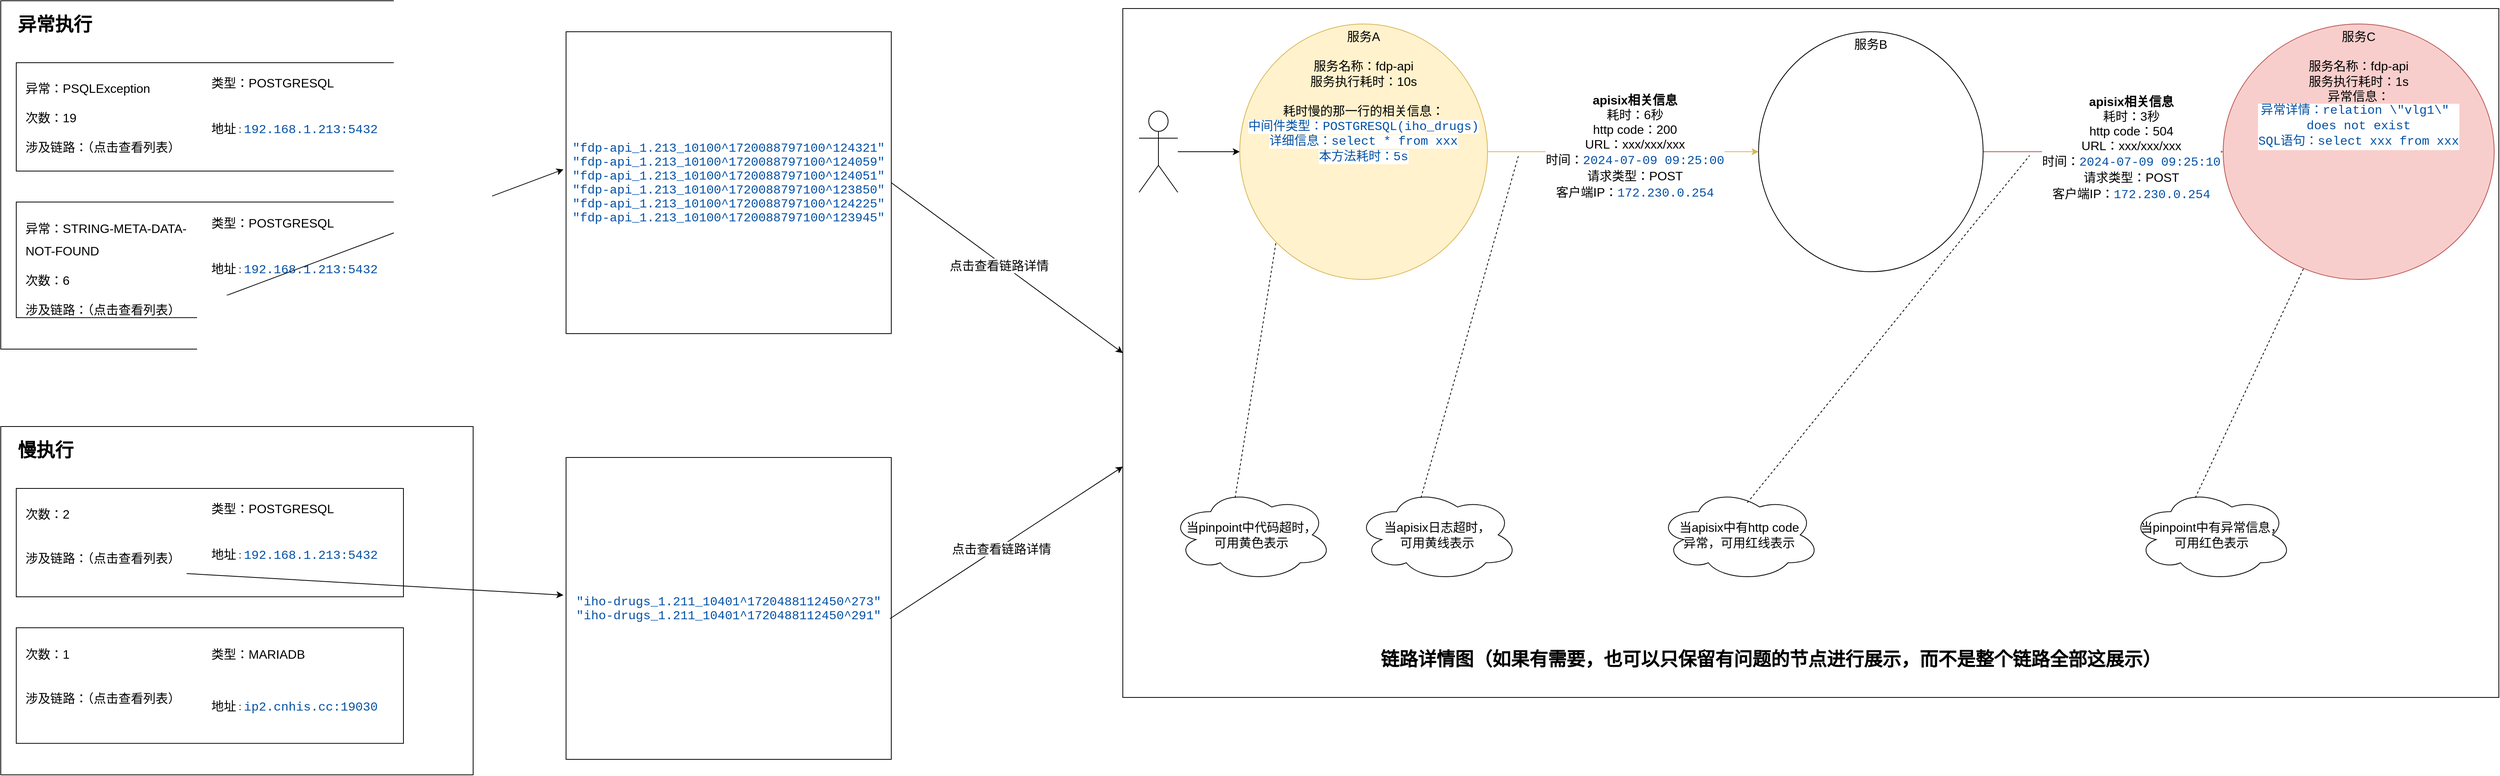 <mxfile version="24.6.4" type="github">
  <diagram name="第 1 页" id="ANI2F4AvsXiIucCKKWBM">
    <mxGraphModel dx="3217" dy="1240" grid="1" gridSize="10" guides="1" tooltips="1" connect="1" arrows="1" fold="1" page="1" pageScale="1" pageWidth="827" pageHeight="1169" math="0" shadow="0">
      <root>
        <mxCell id="0" />
        <mxCell id="1" parent="0" />
        <mxCell id="_UZ0ICPovGzDHKH6tCGx-6" value="" style="whiteSpace=wrap;html=1;" vertex="1" parent="1">
          <mxGeometry x="-810" y="20" width="610" height="450" as="geometry" />
        </mxCell>
        <mxCell id="_UZ0ICPovGzDHKH6tCGx-14" value="" style="group" vertex="1" connectable="0" parent="1">
          <mxGeometry x="-790" y="100" width="500" height="140" as="geometry" />
        </mxCell>
        <mxCell id="_UZ0ICPovGzDHKH6tCGx-8" value="" style="rounded=0;whiteSpace=wrap;html=1;" vertex="1" parent="_UZ0ICPovGzDHKH6tCGx-14">
          <mxGeometry width="500" height="140" as="geometry" />
        </mxCell>
        <mxCell id="_UZ0ICPovGzDHKH6tCGx-9" value="&lt;h1 style=&quot;margin-top: 0px;&quot;&gt;&lt;span style=&quot;font-weight: normal;&quot;&gt;&lt;font style=&quot;font-size: 16px;&quot;&gt;异常：PSQLException&lt;/font&gt;&lt;/span&gt;&lt;/h1&gt;&lt;div&gt;&lt;span style=&quot;font-weight: normal;&quot;&gt;&lt;font style=&quot;font-size: 16px;&quot;&gt;次数：19&lt;/font&gt;&lt;/span&gt;&lt;/div&gt;&lt;div&gt;&lt;span style=&quot;font-weight: normal;&quot;&gt;&lt;font style=&quot;font-size: 16px;&quot;&gt;&lt;br&gt;&lt;/font&gt;&lt;/span&gt;&lt;/div&gt;&lt;div&gt;&lt;span style=&quot;font-weight: normal;&quot;&gt;&lt;font style=&quot;font-size: 16px;&quot;&gt;涉及链路：（点击查看列表）&lt;/font&gt;&lt;/span&gt;&lt;/div&gt;" style="text;html=1;whiteSpace=wrap;overflow=hidden;rounded=0;" vertex="1" parent="_UZ0ICPovGzDHKH6tCGx-14">
          <mxGeometry x="10" y="10" width="230" height="110" as="geometry" />
        </mxCell>
        <mxCell id="_UZ0ICPovGzDHKH6tCGx-10" value="&lt;h1 style=&quot;margin-top: 0px; font-size: 16px;&quot;&gt;&lt;span style=&quot;font-size: 16px; font-weight: 400;&quot;&gt;类型：&lt;/span&gt;&lt;span style=&quot;font-weight: normal;&quot;&gt;POSTGRESQL&lt;/span&gt;&lt;/h1&gt;&lt;div&gt;&lt;span style=&quot;font-weight: normal;&quot;&gt;&lt;br&gt;&lt;/span&gt;&lt;/div&gt;&lt;div&gt;&lt;span style=&quot;font-weight: normal;&quot;&gt;&lt;br&gt;&lt;/span&gt;&lt;/div&gt;&lt;div&gt;&lt;span style=&quot;font-weight: normal; font-size: 16px;&quot;&gt;地址&lt;/span&gt;&lt;span style=&quot;font-weight: normal;&quot;&gt;&lt;font size=&quot;1&quot;&gt;：&lt;/font&gt;&lt;/span&gt;&lt;span style=&quot;color: rgb(4, 81, 165); background-color: rgb(255, 255, 255); font-family: IBMPlexMono, &amp;quot;Courier New&amp;quot;, monospace, Consolas, &amp;quot;Courier New&amp;quot;, monospace; white-space: pre;&quot;&gt;&lt;font style=&quot;font-size: 16px;&quot;&gt;192.168.1.213:5432&lt;/font&gt;&lt;/span&gt;&lt;/div&gt;" style="text;html=1;whiteSpace=wrap;overflow=hidden;rounded=0;" vertex="1" parent="_UZ0ICPovGzDHKH6tCGx-14">
          <mxGeometry x="250" y="10" width="230" height="110" as="geometry" />
        </mxCell>
        <mxCell id="_UZ0ICPovGzDHKH6tCGx-15" value="" style="group" vertex="1" connectable="0" parent="1">
          <mxGeometry x="-790" y="280" width="500" height="160" as="geometry" />
        </mxCell>
        <mxCell id="_UZ0ICPovGzDHKH6tCGx-16" value="" style="rounded=0;whiteSpace=wrap;html=1;" vertex="1" parent="_UZ0ICPovGzDHKH6tCGx-15">
          <mxGeometry width="500" height="149.333" as="geometry" />
        </mxCell>
        <mxCell id="_UZ0ICPovGzDHKH6tCGx-17" value="&lt;h1 style=&quot;margin-top: 0px;&quot;&gt;&lt;span style=&quot;font-size: 19px; font-weight: normal;&quot;&gt;&lt;font style=&quot;font-size: 16px;&quot;&gt;异常：&lt;/font&gt;&lt;/span&gt;&lt;font style=&quot;font-size: 16px; font-weight: normal;&quot;&gt;STRING-META-DATA-NOT-FOUND&lt;/font&gt;&lt;/h1&gt;&lt;div&gt;&lt;span style=&quot;font-weight: normal;&quot;&gt;&lt;font style=&quot;font-size: 16px;&quot;&gt;次数：6&lt;/font&gt;&lt;/span&gt;&lt;/div&gt;&lt;div&gt;&lt;span style=&quot;font-weight: normal;&quot;&gt;&lt;font style=&quot;font-size: 16px;&quot;&gt;&lt;br&gt;&lt;/font&gt;&lt;/span&gt;&lt;/div&gt;&lt;div&gt;&lt;span style=&quot;font-weight: normal;&quot;&gt;&lt;font style=&quot;font-size: 16px;&quot;&gt;涉及链路：（点击查看列表）&lt;/font&gt;&lt;/span&gt;&lt;/div&gt;" style="text;html=1;whiteSpace=wrap;overflow=hidden;rounded=0;" vertex="1" parent="_UZ0ICPovGzDHKH6tCGx-15">
          <mxGeometry x="10" y="10.667" width="220" height="149.333" as="geometry" />
        </mxCell>
        <mxCell id="_UZ0ICPovGzDHKH6tCGx-18" value="&lt;h1 style=&quot;margin-top: 0px; font-size: 16px;&quot;&gt;&lt;span style=&quot;font-size: 16px; font-weight: 400;&quot;&gt;类型：&lt;/span&gt;&lt;span style=&quot;font-weight: normal;&quot;&gt;POSTGRESQL&lt;/span&gt;&lt;/h1&gt;&lt;div&gt;&lt;span style=&quot;font-weight: normal;&quot;&gt;&lt;br&gt;&lt;/span&gt;&lt;/div&gt;&lt;div&gt;&lt;span style=&quot;font-weight: normal;&quot;&gt;&lt;br&gt;&lt;/span&gt;&lt;/div&gt;&lt;div&gt;&lt;span style=&quot;font-weight: normal; font-size: 16px;&quot;&gt;地址&lt;/span&gt;&lt;span style=&quot;font-weight: normal;&quot;&gt;&lt;font size=&quot;1&quot;&gt;：&lt;/font&gt;&lt;/span&gt;&lt;span style=&quot;color: rgb(4, 81, 165); background-color: rgb(255, 255, 255); font-family: IBMPlexMono, &amp;quot;Courier New&amp;quot;, monospace, Consolas, &amp;quot;Courier New&amp;quot;, monospace; white-space: pre;&quot;&gt;&lt;font style=&quot;font-size: 16px;&quot;&gt;192.168.1.213:5432&lt;/font&gt;&lt;/span&gt;&lt;/div&gt;" style="text;html=1;whiteSpace=wrap;overflow=hidden;rounded=0;" vertex="1" parent="_UZ0ICPovGzDHKH6tCGx-15">
          <mxGeometry x="250" y="10.667" width="230" height="117.333" as="geometry" />
        </mxCell>
        <mxCell id="_UZ0ICPovGzDHKH6tCGx-19" value="" style="endArrow=classic;html=1;rounded=0;exitX=1.022;exitY=0.829;exitDx=0;exitDy=0;exitPerimeter=0;entryX=-0.008;entryY=0.456;entryDx=0;entryDy=0;entryPerimeter=0;" edge="1" parent="1" source="_UZ0ICPovGzDHKH6tCGx-17" target="_UZ0ICPovGzDHKH6tCGx-20">
          <mxGeometry width="50" height="50" relative="1" as="geometry">
            <mxPoint x="-180" y="410" as="sourcePoint" />
            <mxPoint x="-80" y="180" as="targetPoint" />
          </mxGeometry>
        </mxCell>
        <mxCell id="_UZ0ICPovGzDHKH6tCGx-20" value="&lt;div style=&quot;background-color: rgb(255, 255, 255); font-family: IBMPlexMono, &amp;quot;Courier New&amp;quot;, monospace, Consolas, &amp;quot;Courier New&amp;quot;, monospace; line-height: 18px; white-space: pre; font-size: 16px;&quot;&gt;&lt;div&gt;&lt;span style=&quot;color: #0451a5;&quot;&gt;&quot;fdp-api_1.213_10100^1720088797100^124321&quot;&lt;/span&gt;&lt;/div&gt;&lt;div&gt;&lt;span style=&quot;color: rgb(4, 81, 165);&quot;&gt;&quot;fdp-api_1.213_10100^1720088797100^124059&quot;&lt;/span&gt;&lt;/div&gt;&lt;div&gt;&lt;span style=&quot;color: rgb(4, 81, 165);&quot;&gt;&quot;fdp-api_1.213_10100^1720088797100^124051&quot;&lt;/span&gt;&lt;/div&gt;&lt;div&gt;&lt;span style=&quot;color: #0451a5;&quot;&gt;&quot;fdp-api_1.213_10100^1720088797100^123850&quot;&lt;/span&gt;&lt;/div&gt;&lt;div&gt;&lt;span style=&quot;color: #0451a5;&quot;&gt;&quot;fdp-api_1.213_10100^1720088797100^124225&quot;&lt;/span&gt;&lt;/div&gt;&lt;div&gt;&lt;span style=&quot;color: rgb(4, 81, 165);&quot;&gt;&quot;fdp-api_1.213_10100^1720088797100^123945&quot;&lt;/span&gt;&lt;/div&gt;&lt;/div&gt;" style="rounded=0;whiteSpace=wrap;html=1;" vertex="1" parent="1">
          <mxGeometry x="-80" y="60" width="420" height="390" as="geometry" />
        </mxCell>
        <mxCell id="_UZ0ICPovGzDHKH6tCGx-22" value="&lt;h1 style=&quot;margin-top: 0px;&quot;&gt;异常执行&lt;/h1&gt;" style="text;html=1;whiteSpace=wrap;overflow=hidden;rounded=0;" vertex="1" parent="1">
          <mxGeometry x="-790" y="30" width="180" height="60" as="geometry" />
        </mxCell>
        <mxCell id="_UZ0ICPovGzDHKH6tCGx-23" value="" style="whiteSpace=wrap;html=1;" vertex="1" parent="1">
          <mxGeometry x="-810" y="570" width="610" height="450" as="geometry" />
        </mxCell>
        <mxCell id="_UZ0ICPovGzDHKH6tCGx-24" value="" style="group" vertex="1" connectable="0" parent="1">
          <mxGeometry x="-790" y="650" width="500" height="140" as="geometry" />
        </mxCell>
        <mxCell id="_UZ0ICPovGzDHKH6tCGx-25" value="" style="rounded=0;whiteSpace=wrap;html=1;" vertex="1" parent="_UZ0ICPovGzDHKH6tCGx-24">
          <mxGeometry width="500" height="140" as="geometry" />
        </mxCell>
        <mxCell id="_UZ0ICPovGzDHKH6tCGx-26" value="&lt;h1 style=&quot;margin-top: 0px;&quot;&gt;&lt;span style=&quot;font-size: 16px; font-weight: normal; background-color: initial;&quot;&gt;次数：2&lt;/span&gt;&lt;br&gt;&lt;/h1&gt;&lt;div&gt;&lt;span style=&quot;font-weight: normal;&quot;&gt;&lt;font style=&quot;font-size: 16px;&quot;&gt;&lt;br&gt;&lt;/font&gt;&lt;/span&gt;&lt;/div&gt;&lt;div&gt;&lt;span style=&quot;font-weight: normal;&quot;&gt;&lt;font style=&quot;font-size: 16px;&quot;&gt;涉及链路：（点击查看列表）&lt;/font&gt;&lt;/span&gt;&lt;/div&gt;" style="text;html=1;whiteSpace=wrap;overflow=hidden;rounded=0;" vertex="1" parent="_UZ0ICPovGzDHKH6tCGx-24">
          <mxGeometry x="10" y="10" width="230" height="110" as="geometry" />
        </mxCell>
        <mxCell id="_UZ0ICPovGzDHKH6tCGx-27" value="&lt;h1 style=&quot;margin-top: 0px; font-size: 16px;&quot;&gt;&lt;span style=&quot;font-size: 16px; font-weight: 400;&quot;&gt;类型：&lt;/span&gt;&lt;span style=&quot;font-weight: normal;&quot;&gt;POSTGRESQL&lt;/span&gt;&lt;/h1&gt;&lt;div&gt;&lt;span style=&quot;font-weight: normal;&quot;&gt;&lt;br&gt;&lt;/span&gt;&lt;/div&gt;&lt;div&gt;&lt;span style=&quot;font-weight: normal;&quot;&gt;&lt;br&gt;&lt;/span&gt;&lt;/div&gt;&lt;div&gt;&lt;span style=&quot;font-weight: normal; font-size: 16px;&quot;&gt;地址&lt;/span&gt;&lt;span style=&quot;font-weight: normal;&quot;&gt;&lt;font size=&quot;1&quot;&gt;：&lt;/font&gt;&lt;/span&gt;&lt;span style=&quot;color: rgb(4, 81, 165); background-color: rgb(255, 255, 255); font-family: IBMPlexMono, &amp;quot;Courier New&amp;quot;, monospace, Consolas, &amp;quot;Courier New&amp;quot;, monospace; white-space: pre;&quot;&gt;&lt;font style=&quot;font-size: 16px;&quot;&gt;192.168.1.213:5432&lt;/font&gt;&lt;/span&gt;&lt;/div&gt;" style="text;html=1;whiteSpace=wrap;overflow=hidden;rounded=0;" vertex="1" parent="_UZ0ICPovGzDHKH6tCGx-24">
          <mxGeometry x="250" y="10" width="230" height="110" as="geometry" />
        </mxCell>
        <mxCell id="_UZ0ICPovGzDHKH6tCGx-28" value="" style="group" vertex="1" connectable="0" parent="1">
          <mxGeometry x="-790" y="830" width="500" height="160" as="geometry" />
        </mxCell>
        <mxCell id="_UZ0ICPovGzDHKH6tCGx-29" value="" style="rounded=0;whiteSpace=wrap;html=1;" vertex="1" parent="_UZ0ICPovGzDHKH6tCGx-28">
          <mxGeometry width="500" height="149.333" as="geometry" />
        </mxCell>
        <mxCell id="_UZ0ICPovGzDHKH6tCGx-30" value="&lt;h1 style=&quot;margin-top: 0px;&quot;&gt;&lt;span style=&quot;font-size: 16px; font-weight: normal; background-color: initial;&quot;&gt;次数：1&lt;/span&gt;&lt;/h1&gt;&lt;div&gt;&lt;span style=&quot;font-size: 16px; font-weight: normal; background-color: initial;&quot;&gt;&lt;br&gt;&lt;/span&gt;&lt;/div&gt;&lt;div&gt;&lt;span style=&quot;font-weight: normal;&quot;&gt;&lt;font style=&quot;font-size: 16px;&quot;&gt;涉及链路：（点击查看列表）&lt;/font&gt;&lt;/span&gt;&lt;/div&gt;" style="text;html=1;whiteSpace=wrap;overflow=hidden;rounded=0;" vertex="1" parent="_UZ0ICPovGzDHKH6tCGx-28">
          <mxGeometry x="10" y="10.667" width="220" height="149.333" as="geometry" />
        </mxCell>
        <mxCell id="_UZ0ICPovGzDHKH6tCGx-31" value="&lt;h1 style=&quot;margin-top: 0px;&quot;&gt;&lt;span style=&quot;font-size: 16px; font-weight: 400;&quot;&gt;类型：MARIADB&lt;/span&gt;&lt;/h1&gt;&lt;div&gt;&lt;span style=&quot;font-weight: normal;&quot;&gt;&lt;br&gt;&lt;/span&gt;&lt;/div&gt;&lt;div&gt;&lt;span style=&quot;font-weight: normal;&quot;&gt;&lt;br&gt;&lt;/span&gt;&lt;/div&gt;&lt;div&gt;&lt;span style=&quot;font-weight: normal; font-size: 16px;&quot;&gt;地址&lt;/span&gt;&lt;span style=&quot;font-weight: normal;&quot;&gt;&lt;font size=&quot;1&quot;&gt;：&lt;/font&gt;&lt;/span&gt;&lt;span style=&quot;background-color: initial; font-size: 16px; white-space: pre;&quot;&gt;&lt;font face=&quot;IBMPlexMono, Courier New, monospace, Consolas, Courier New, monospace&quot; color=&quot;#0451a5&quot;&gt;ip2.cnhis.cc:19030&lt;/font&gt;&lt;/span&gt;&lt;/div&gt;" style="text;html=1;whiteSpace=wrap;overflow=hidden;rounded=0;" vertex="1" parent="_UZ0ICPovGzDHKH6tCGx-28">
          <mxGeometry x="250" y="10.667" width="230" height="117.333" as="geometry" />
        </mxCell>
        <mxCell id="_UZ0ICPovGzDHKH6tCGx-32" value="" style="endArrow=classic;html=1;rounded=0;exitX=0.913;exitY=0.909;exitDx=0;exitDy=0;exitPerimeter=0;entryX=-0.008;entryY=0.456;entryDx=0;entryDy=0;entryPerimeter=0;" edge="1" parent="1" source="_UZ0ICPovGzDHKH6tCGx-26" target="_UZ0ICPovGzDHKH6tCGx-33">
          <mxGeometry width="50" height="50" relative="1" as="geometry">
            <mxPoint x="-180" y="960" as="sourcePoint" />
            <mxPoint x="-80" y="730" as="targetPoint" />
          </mxGeometry>
        </mxCell>
        <mxCell id="_UZ0ICPovGzDHKH6tCGx-33" value="&lt;div style=&quot;background-color: rgb(255, 255, 255); font-family: IBMPlexMono, &amp;quot;Courier New&amp;quot;, monospace, Consolas, &amp;quot;Courier New&amp;quot;, monospace; line-height: 18px; white-space: pre; font-size: 16px;&quot;&gt;&lt;div style=&quot;line-height: 18px;&quot;&gt;&lt;div&gt;&lt;span style=&quot;color: #0451a5;&quot;&gt;&quot;iho-drugs_1.211_10401^1720488112450^273&quot;&lt;/span&gt;&lt;/div&gt;&lt;div&gt;&lt;span style=&quot;color: #0451a5;&quot;&gt;&quot;iho-drugs_1.211_10401^1720488112450^291&quot;&lt;/span&gt;&lt;/div&gt;&lt;/div&gt;&lt;/div&gt;" style="rounded=0;whiteSpace=wrap;html=1;" vertex="1" parent="1">
          <mxGeometry x="-80" y="610" width="420" height="390" as="geometry" />
        </mxCell>
        <mxCell id="_UZ0ICPovGzDHKH6tCGx-34" value="&lt;h1 style=&quot;margin-top: 0px;&quot;&gt;慢执行&lt;/h1&gt;" style="text;html=1;whiteSpace=wrap;overflow=hidden;rounded=0;" vertex="1" parent="1">
          <mxGeometry x="-790" y="580" width="170" height="50" as="geometry" />
        </mxCell>
        <mxCell id="_UZ0ICPovGzDHKH6tCGx-38" value="" style="endArrow=classic;html=1;rounded=0;exitX=1;exitY=0.5;exitDx=0;exitDy=0;entryX=0;entryY=0.5;entryDx=0;entryDy=0;" edge="1" parent="1" source="_UZ0ICPovGzDHKH6tCGx-20" target="_UZ0ICPovGzDHKH6tCGx-41">
          <mxGeometry width="50" height="50" relative="1" as="geometry">
            <mxPoint x="110" y="530" as="sourcePoint" />
            <mxPoint x="650" y="450" as="targetPoint" />
          </mxGeometry>
        </mxCell>
        <mxCell id="_UZ0ICPovGzDHKH6tCGx-39" value="&lt;font style=&quot;font-size: 16px;&quot;&gt;点击查看链路详情&lt;/font&gt;" style="edgeLabel;html=1;align=center;verticalAlign=middle;resizable=0;points=[];" vertex="1" connectable="0" parent="_UZ0ICPovGzDHKH6tCGx-38">
          <mxGeometry x="-0.052" y="-3" relative="1" as="geometry">
            <mxPoint x="-1" as="offset" />
          </mxGeometry>
        </mxCell>
        <mxCell id="_UZ0ICPovGzDHKH6tCGx-41" value="" style="rounded=0;whiteSpace=wrap;html=1;strokeWidth=1;" vertex="1" parent="1">
          <mxGeometry x="639" y="30" width="1777" height="890" as="geometry" />
        </mxCell>
        <mxCell id="_UZ0ICPovGzDHKH6tCGx-47" value="" style="edgeStyle=orthogonalEdgeStyle;rounded=0;orthogonalLoop=1;jettySize=auto;html=1;" edge="1" parent="1" source="_UZ0ICPovGzDHKH6tCGx-43" target="_UZ0ICPovGzDHKH6tCGx-46">
          <mxGeometry relative="1" as="geometry" />
        </mxCell>
        <mxCell id="_UZ0ICPovGzDHKH6tCGx-43" value="" style="shape=umlActor;verticalLabelPosition=bottom;verticalAlign=top;html=1;outlineConnect=0;" vertex="1" parent="1">
          <mxGeometry x="660" y="162.5" width="50" height="105" as="geometry" />
        </mxCell>
        <mxCell id="_UZ0ICPovGzDHKH6tCGx-51" style="edgeStyle=orthogonalEdgeStyle;rounded=0;orthogonalLoop=1;jettySize=auto;html=1;exitX=1;exitY=0.5;exitDx=0;exitDy=0;entryX=0;entryY=0.5;entryDx=0;entryDy=0;fillColor=#fff2cc;strokeColor=#d6b656;" edge="1" parent="1" source="_UZ0ICPovGzDHKH6tCGx-46" target="_UZ0ICPovGzDHKH6tCGx-50">
          <mxGeometry relative="1" as="geometry" />
        </mxCell>
        <mxCell id="_UZ0ICPovGzDHKH6tCGx-74" value="&lt;br&gt;&lt;div style=&quot;forced-color-adjust: none; color: rgb(0, 0, 0); font-family: Helvetica; font-size: 11px; font-style: normal; font-variant-ligatures: normal; font-variant-caps: normal; font-weight: 400; letter-spacing: normal; orphans: 2; text-align: center; text-indent: 0px; text-transform: none; white-space: nowrap; widows: 2; word-spacing: 0px; -webkit-text-stroke-width: 0px; text-decoration-thickness: initial; text-decoration-style: initial; text-decoration-color: initial;&quot;&gt;&lt;font style=&quot;forced-color-adjust: none; font-size: 16px;&quot;&gt;&lt;b style=&quot;forced-color-adjust: none;&quot;&gt;apisix相关信息&lt;/b&gt;&lt;/font&gt;&lt;/div&gt;&lt;font style=&quot;forced-color-adjust: none; color: rgb(0, 0, 0); font-family: Helvetica; font-style: normal; font-variant-ligatures: normal; font-variant-caps: normal; font-weight: 400; letter-spacing: normal; orphans: 2; text-align: center; text-indent: 0px; text-transform: none; white-space: nowrap; widows: 2; word-spacing: 0px; -webkit-text-stroke-width: 0px; text-decoration-thickness: initial; text-decoration-style: initial; text-decoration-color: initial; font-size: 16px;&quot;&gt;耗时：6秒&lt;/font&gt;&lt;div style=&quot;forced-color-adjust: none; color: rgb(0, 0, 0); font-family: Helvetica; font-size: 11px; font-style: normal; font-variant-ligatures: normal; font-variant-caps: normal; font-weight: 400; letter-spacing: normal; orphans: 2; text-align: center; text-indent: 0px; text-transform: none; white-space: nowrap; widows: 2; word-spacing: 0px; -webkit-text-stroke-width: 0px; text-decoration-thickness: initial; text-decoration-style: initial; text-decoration-color: initial;&quot;&gt;&lt;span style=&quot;forced-color-adjust: none; font-size: 16px;&quot;&gt;http code：200&lt;/span&gt;&lt;/div&gt;&lt;div style=&quot;forced-color-adjust: none; color: rgb(0, 0, 0); font-family: Helvetica; font-size: 11px; font-style: normal; font-variant-ligatures: normal; font-variant-caps: normal; font-weight: 400; letter-spacing: normal; orphans: 2; text-align: center; text-indent: 0px; text-transform: none; white-space: nowrap; widows: 2; word-spacing: 0px; -webkit-text-stroke-width: 0px; text-decoration-thickness: initial; text-decoration-style: initial; text-decoration-color: initial;&quot;&gt;&lt;span style=&quot;forced-color-adjust: none; font-size: 16px;&quot;&gt;URL：xxx/xxx/xxx&lt;/span&gt;&lt;/div&gt;&lt;div style=&quot;forced-color-adjust: none; color: rgb(0, 0, 0); font-family: Helvetica; font-size: 11px; font-style: normal; font-variant-ligatures: normal; font-variant-caps: normal; font-weight: 400; letter-spacing: normal; orphans: 2; text-align: center; text-indent: 0px; text-transform: none; white-space: nowrap; widows: 2; word-spacing: 0px; -webkit-text-stroke-width: 0px; text-decoration-thickness: initial; text-decoration-style: initial; text-decoration-color: initial;&quot;&gt;&lt;span style=&quot;forced-color-adjust: none; font-size: 16px;&quot;&gt;时间：&lt;/span&gt;&lt;span style=&quot;forced-color-adjust: none; color: rgb(4, 81, 165); font-family: IBMPlexMono, &amp;quot;Courier New&amp;quot;, monospace, Consolas, &amp;quot;Courier New&amp;quot;, monospace; white-space: pre;&quot;&gt;&lt;font style=&quot;forced-color-adjust: none; font-size: 16px;&quot;&gt;2024-07-09 09:25:00&lt;/font&gt;&lt;/span&gt;&lt;/div&gt;&lt;div style=&quot;forced-color-adjust: none; color: rgb(0, 0, 0); font-family: Helvetica; font-size: 11px; font-style: normal; font-variant-ligatures: normal; font-variant-caps: normal; font-weight: 400; letter-spacing: normal; orphans: 2; text-align: center; text-indent: 0px; text-transform: none; white-space: nowrap; widows: 2; word-spacing: 0px; -webkit-text-stroke-width: 0px; text-decoration-thickness: initial; text-decoration-style: initial; text-decoration-color: initial;&quot;&gt;&lt;span style=&quot;forced-color-adjust: none; font-size: 16px;&quot;&gt;请求类型：POST&lt;/span&gt;&lt;span style=&quot;forced-color-adjust: none; color: rgb(4, 81, 165); font-family: IBMPlexMono, &amp;quot;Courier New&amp;quot;, monospace, Consolas, &amp;quot;Courier New&amp;quot;, monospace; white-space: pre;&quot;&gt;&lt;font style=&quot;forced-color-adjust: none; font-size: 16px;&quot;&gt;&lt;br style=&quot;forced-color-adjust: none;&quot;&gt;&lt;/font&gt;&lt;/span&gt;&lt;/div&gt;&lt;div style=&quot;forced-color-adjust: none; color: rgb(0, 0, 0); font-family: Helvetica; font-size: 11px; font-style: normal; font-variant-ligatures: normal; font-variant-caps: normal; font-weight: 400; letter-spacing: normal; orphans: 2; text-align: center; text-indent: 0px; text-transform: none; white-space: nowrap; widows: 2; word-spacing: 0px; -webkit-text-stroke-width: 0px; text-decoration-thickness: initial; text-decoration-style: initial; text-decoration-color: initial;&quot;&gt;&lt;span style=&quot;forced-color-adjust: none; font-size: 16px;&quot;&gt;客户端IP：&lt;/span&gt;&lt;span style=&quot;forced-color-adjust: none; color: rgb(4, 81, 165); font-family: IBMPlexMono, &amp;quot;Courier New&amp;quot;, monospace, Consolas, &amp;quot;Courier New&amp;quot;, monospace; white-space: pre;&quot;&gt;&lt;font style=&quot;forced-color-adjust: none; font-size: 16px;&quot;&gt;172.230.0.254&lt;/font&gt;&lt;/span&gt;&lt;/div&gt;&lt;br class=&quot;Apple-interchange-newline&quot;&gt;&lt;div&gt;&lt;br&gt;&lt;/div&gt;" style="edgeLabel;html=1;align=center;verticalAlign=middle;resizable=0;points=[];" vertex="1" connectable="0" parent="_UZ0ICPovGzDHKH6tCGx-51">
          <mxGeometry x="-0.018" y="-1" relative="1" as="geometry">
            <mxPoint x="18" y="-1" as="offset" />
          </mxGeometry>
        </mxCell>
        <mxCell id="_UZ0ICPovGzDHKH6tCGx-46" value="&lt;font style=&quot;font-size: 16px;&quot;&gt;服务A&lt;/font&gt;&lt;div&gt;&lt;font style=&quot;font-size: 16px;&quot;&gt;&lt;br&gt;&lt;/font&gt;&lt;/div&gt;&lt;div&gt;&lt;font style=&quot;&quot;&gt;&lt;div style=&quot;font-size: 12px;&quot;&gt;&lt;font style=&quot;font-size: 16px;&quot;&gt;服务名称：fdp-api&lt;/font&gt;&lt;/div&gt;&lt;div style=&quot;font-size: 12px;&quot;&gt;&lt;font style=&quot;font-size: 16px;&quot;&gt;服务执行耗时：10s&lt;/font&gt;&lt;/div&gt;&lt;div style=&quot;font-size: 12px;&quot;&gt;&lt;font style=&quot;font-size: 16px;&quot;&gt;&lt;br&gt;&lt;/font&gt;&lt;/div&gt;&lt;div style=&quot;font-size: 12px;&quot;&gt;&lt;font style=&quot;font-size: 16px;&quot;&gt;耗时慢的那一行的相关信息：&lt;/font&gt;&lt;/div&gt;&lt;div style=&quot;font-size: 12px;&quot;&gt;&lt;font style=&quot;font-size: 16px;&quot;&gt;&lt;span style=&quot;color: rgb(4, 81, 165); background-color: rgb(255, 255, 255); font-family: IBMPlexMono, &amp;quot;Courier New&amp;quot;, monospace, Consolas, &amp;quot;Courier New&amp;quot;, monospace; white-space: pre;&quot;&gt;中间件类型：&lt;/span&gt;&lt;/font&gt;&lt;span style=&quot;color: rgb(4, 81, 165); background-color: rgb(255, 255, 255); font-family: IBMPlexMono, &amp;quot;Courier New&amp;quot;, monospace, Consolas, &amp;quot;Courier New&amp;quot;, monospace; white-space: pre; font-size: 16px;&quot;&gt;POSTGRESQL(iho_drugs)&lt;br&gt;详细信息：select * from xxx&lt;/span&gt;&lt;/div&gt;&lt;div style=&quot;&quot;&gt;&lt;font face=&quot;IBMPlexMono, Courier New, monospace, Consolas, Courier New, monospace&quot; color=&quot;#0451a5&quot;&gt;&lt;span style=&quot;font-size: 16px; white-space: pre; background-color: rgb(255, 255, 255);&quot;&gt;本方法耗时：5s&lt;/span&gt;&lt;/font&gt;&lt;/div&gt;&lt;div style=&quot;font-size: 12px;&quot;&gt;&lt;br&gt;&lt;/div&gt;&lt;/font&gt;&lt;/div&gt;" style="ellipse;whiteSpace=wrap;html=1;verticalAlign=top;fillColor=#fff2cc;strokeColor=#d6b656;" vertex="1" parent="1">
          <mxGeometry x="790" y="50" width="320" height="330" as="geometry" />
        </mxCell>
        <mxCell id="_UZ0ICPovGzDHKH6tCGx-53" style="edgeStyle=orthogonalEdgeStyle;rounded=0;orthogonalLoop=1;jettySize=auto;html=1;exitX=1;exitY=0.5;exitDx=0;exitDy=0;entryX=0;entryY=0.5;entryDx=0;entryDy=0;fillColor=#f8cecc;strokeColor=#b85450;" edge="1" parent="1" source="_UZ0ICPovGzDHKH6tCGx-50" target="_UZ0ICPovGzDHKH6tCGx-52">
          <mxGeometry relative="1" as="geometry" />
        </mxCell>
        <mxCell id="_UZ0ICPovGzDHKH6tCGx-69" value="&lt;div&gt;&lt;font style=&quot;font-size: 16px;&quot;&gt;&lt;b&gt;apisix相关信息&lt;/b&gt;&lt;/font&gt;&lt;/div&gt;&lt;font style=&quot;font-size: 16px;&quot;&gt;耗时：3秒&lt;/font&gt;&lt;div&gt;&lt;span style=&quot;font-size: 16px;&quot;&gt;http code：504&lt;/span&gt;&lt;/div&gt;&lt;div&gt;&lt;span style=&quot;font-size: 16px;&quot;&gt;URL：xxx/xxx/xxx&lt;/span&gt;&lt;/div&gt;&lt;div&gt;&lt;span style=&quot;font-size: 16px;&quot;&gt;时间：&lt;/span&gt;&lt;span style=&quot;color: rgb(4, 81, 165); font-family: IBMPlexMono, &amp;quot;Courier New&amp;quot;, monospace, Consolas, &amp;quot;Courier New&amp;quot;, monospace; white-space: pre;&quot;&gt;&lt;font style=&quot;font-size: 16px;&quot;&gt;2024-07-09 09:25:10&lt;/font&gt;&lt;/span&gt;&lt;/div&gt;&lt;div&gt;&lt;span style=&quot;font-size: 16px;&quot;&gt;请求类型：POST&lt;/span&gt;&lt;span style=&quot;color: rgb(4, 81, 165); font-family: IBMPlexMono, &amp;quot;Courier New&amp;quot;, monospace, Consolas, &amp;quot;Courier New&amp;quot;, monospace; white-space: pre;&quot;&gt;&lt;font style=&quot;font-size: 16px;&quot;&gt;&lt;br&gt;&lt;/font&gt;&lt;/span&gt;&lt;/div&gt;&lt;div&gt;&lt;span style=&quot;font-size: 16px;&quot;&gt;客户端IP：&lt;/span&gt;&lt;span style=&quot;color: rgb(4, 81, 165); font-family: IBMPlexMono, &amp;quot;Courier New&amp;quot;, monospace, Consolas, &amp;quot;Courier New&amp;quot;, monospace; white-space: pre;&quot;&gt;&lt;font style=&quot;font-size: 16px;&quot;&gt;172.230.0.254&lt;/font&gt;&lt;/span&gt;&lt;/div&gt;&lt;div&gt;&lt;span style=&quot;color: rgb(4, 81, 165); font-family: IBMPlexMono, &amp;quot;Courier New&amp;quot;, monospace, Consolas, &amp;quot;Courier New&amp;quot;, monospace; white-space: pre;&quot;&gt;&lt;font style=&quot;font-size: 16px;&quot;&gt;&lt;br&gt;&lt;/font&gt;&lt;/span&gt;&lt;/div&gt;" style="edgeLabel;html=1;align=center;verticalAlign=middle;resizable=0;points=[];" vertex="1" connectable="0" parent="_UZ0ICPovGzDHKH6tCGx-53">
          <mxGeometry x="-0.025" y="-2" relative="1" as="geometry">
            <mxPoint x="40" y="3" as="offset" />
          </mxGeometry>
        </mxCell>
        <mxCell id="_UZ0ICPovGzDHKH6tCGx-50" value="&lt;font style=&quot;font-size: 16px;&quot;&gt;服务B&lt;/font&gt;&lt;div&gt;&lt;font style=&quot;font-size: 16px;&quot;&gt;&lt;br&gt;&lt;/font&gt;&lt;/div&gt;&lt;div&gt;&lt;font style=&quot;font-size: 16px;&quot;&gt;&lt;br&gt;&lt;/font&gt;&lt;/div&gt;" style="ellipse;whiteSpace=wrap;html=1;verticalAlign=top;" vertex="1" parent="1">
          <mxGeometry x="1460" y="60" width="290" height="310" as="geometry" />
        </mxCell>
        <mxCell id="_UZ0ICPovGzDHKH6tCGx-52" value="&lt;font style=&quot;font-size: 16px;&quot;&gt;服务C&lt;/font&gt;&lt;div&gt;&lt;font style=&quot;font-size: 16px;&quot;&gt;&lt;br&gt;&lt;/font&gt;&lt;/div&gt;&lt;div&gt;&lt;font style=&quot;font-size: 16px;&quot;&gt;服务名称：fdp-api&lt;/font&gt;&lt;/div&gt;&lt;div&gt;&lt;font style=&quot;font-size: 16px;&quot;&gt;服务执行耗时：1s&lt;/font&gt;&lt;/div&gt;&lt;div&gt;&lt;font style=&quot;font-size: 16px;&quot;&gt;异常信息：&lt;/font&gt;&lt;/div&gt;&lt;div&gt;&lt;font size=&quot;1&quot; style=&quot;&quot;&gt;&lt;div style=&quot;background-color: rgb(255, 255, 255); font-family: IBMPlexMono, &amp;quot;Courier New&amp;quot;, monospace, Consolas, &amp;quot;Courier New&amp;quot;, monospace; line-height: 18px; white-space: pre;&quot;&gt;&lt;span style=&quot;color: rgb(4, 81, 165); font-size: 16px;&quot;&gt;异常详情：relation \&quot;vlg1\&quot; &lt;/span&gt;&lt;/div&gt;&lt;div style=&quot;background-color: rgb(255, 255, 255); font-family: IBMPlexMono, &amp;quot;Courier New&amp;quot;, monospace, Consolas, &amp;quot;Courier New&amp;quot;, monospace; line-height: 18px; white-space: pre;&quot;&gt;&lt;span style=&quot;color: rgb(4, 81, 165); font-size: 16px;&quot;&gt;does not exist&lt;/span&gt;&lt;/div&gt;&lt;div style=&quot;background-color: rgb(255, 255, 255); font-family: IBMPlexMono, &amp;quot;Courier New&amp;quot;, monospace, Consolas, &amp;quot;Courier New&amp;quot;, monospace; line-height: 18px; white-space: pre;&quot;&gt;&lt;span style=&quot;color: rgb(4, 81, 165); font-size: 16px;&quot;&gt;SQL语句：select xxx from xxx&lt;/span&gt;&lt;/div&gt;&lt;/font&gt;&lt;/div&gt;" style="ellipse;whiteSpace=wrap;html=1;verticalAlign=top;fillColor=#f8cecc;strokeColor=#b85450;" vertex="1" parent="1">
          <mxGeometry x="2060" y="50" width="350" height="330" as="geometry" />
        </mxCell>
        <mxCell id="_UZ0ICPovGzDHKH6tCGx-57" value="&lt;font style=&quot;font-size: 16px;&quot;&gt;当pinpoint中代码超时，&lt;/font&gt;&lt;div&gt;&lt;font style=&quot;font-size: 16px;&quot;&gt;可用黄色表示&lt;/font&gt;&lt;/div&gt;" style="ellipse;shape=cloud;whiteSpace=wrap;html=1;" vertex="1" parent="1">
          <mxGeometry x="700" y="650" width="210" height="120" as="geometry" />
        </mxCell>
        <mxCell id="_UZ0ICPovGzDHKH6tCGx-58" value="" style="endArrow=none;dashed=1;html=1;rounded=0;exitX=0.4;exitY=0.1;exitDx=0;exitDy=0;exitPerimeter=0;entryX=0;entryY=1;entryDx=0;entryDy=0;" edge="1" parent="1" source="_UZ0ICPovGzDHKH6tCGx-57" target="_UZ0ICPovGzDHKH6tCGx-46">
          <mxGeometry width="50" height="50" relative="1" as="geometry">
            <mxPoint x="1170" y="520" as="sourcePoint" />
            <mxPoint x="970" y="230" as="targetPoint" />
          </mxGeometry>
        </mxCell>
        <mxCell id="_UZ0ICPovGzDHKH6tCGx-60" value="&lt;font style=&quot;font-size: 16px;&quot;&gt;当apisix日志超时，&lt;/font&gt;&lt;div&gt;&lt;font style=&quot;font-size: 16px;&quot;&gt;可用黄线表示&lt;/font&gt;&lt;/div&gt;" style="ellipse;shape=cloud;whiteSpace=wrap;html=1;" vertex="1" parent="1">
          <mxGeometry x="940" y="650" width="210" height="120" as="geometry" />
        </mxCell>
        <mxCell id="_UZ0ICPovGzDHKH6tCGx-61" value="" style="endArrow=none;dashed=1;html=1;rounded=0;exitX=0.4;exitY=0.1;exitDx=0;exitDy=0;exitPerimeter=0;" edge="1" parent="1" source="_UZ0ICPovGzDHKH6tCGx-60">
          <mxGeometry width="50" height="50" relative="1" as="geometry">
            <mxPoint x="1170" y="520" as="sourcePoint" />
            <mxPoint x="1150" y="220" as="targetPoint" />
          </mxGeometry>
        </mxCell>
        <mxCell id="_UZ0ICPovGzDHKH6tCGx-62" value="&lt;font style=&quot;font-size: 16px;&quot;&gt;当apisix中有http code&lt;/font&gt;&lt;div&gt;&lt;font style=&quot;font-size: 16px;&quot;&gt;异常，可用红线表示&lt;/font&gt;&lt;/div&gt;" style="ellipse;shape=cloud;whiteSpace=wrap;html=1;" vertex="1" parent="1">
          <mxGeometry x="1330" y="650" width="210" height="120" as="geometry" />
        </mxCell>
        <mxCell id="_UZ0ICPovGzDHKH6tCGx-63" value="" style="endArrow=none;dashed=1;html=1;rounded=0;exitX=0.55;exitY=0.154;exitDx=0;exitDy=0;exitPerimeter=0;" edge="1" parent="1" source="_UZ0ICPovGzDHKH6tCGx-62">
          <mxGeometry width="50" height="50" relative="1" as="geometry">
            <mxPoint x="1170" y="520" as="sourcePoint" />
            <mxPoint x="1810" y="220" as="targetPoint" />
          </mxGeometry>
        </mxCell>
        <mxCell id="_UZ0ICPovGzDHKH6tCGx-64" value="&lt;font style=&quot;font-size: 16px;&quot;&gt;当pinpoint中有异常信息，&lt;/font&gt;&lt;div&gt;&lt;font style=&quot;font-size: 16px;&quot;&gt;可用红色表示&lt;/font&gt;&lt;/div&gt;" style="ellipse;shape=cloud;whiteSpace=wrap;html=1;" vertex="1" parent="1">
          <mxGeometry x="1940" y="650" width="210" height="120" as="geometry" />
        </mxCell>
        <mxCell id="_UZ0ICPovGzDHKH6tCGx-65" value="" style="endArrow=none;dashed=1;html=1;rounded=0;exitX=0.4;exitY=0.1;exitDx=0;exitDy=0;exitPerimeter=0;" edge="1" parent="1" source="_UZ0ICPovGzDHKH6tCGx-64" target="_UZ0ICPovGzDHKH6tCGx-52">
          <mxGeometry width="50" height="50" relative="1" as="geometry">
            <mxPoint x="1170" y="520" as="sourcePoint" />
            <mxPoint x="1220" y="470" as="targetPoint" />
          </mxGeometry>
        </mxCell>
        <mxCell id="_UZ0ICPovGzDHKH6tCGx-71" value="" style="endArrow=classic;html=1;rounded=0;exitX=0.996;exitY=0.534;exitDx=0;exitDy=0;entryX=0;entryY=0.665;entryDx=0;entryDy=0;exitPerimeter=0;entryPerimeter=0;" edge="1" parent="1" source="_UZ0ICPovGzDHKH6tCGx-33" target="_UZ0ICPovGzDHKH6tCGx-41">
          <mxGeometry width="50" height="50" relative="1" as="geometry">
            <mxPoint x="340" y="380" as="sourcePoint" />
            <mxPoint x="700" y="535" as="targetPoint" />
          </mxGeometry>
        </mxCell>
        <mxCell id="_UZ0ICPovGzDHKH6tCGx-72" value="&lt;font style=&quot;font-size: 16px;&quot;&gt;点击查看链路详情&lt;/font&gt;" style="edgeLabel;html=1;align=center;verticalAlign=middle;resizable=0;points=[];" vertex="1" connectable="0" parent="_UZ0ICPovGzDHKH6tCGx-71">
          <mxGeometry x="-0.052" y="-3" relative="1" as="geometry">
            <mxPoint x="-1" as="offset" />
          </mxGeometry>
        </mxCell>
        <mxCell id="_UZ0ICPovGzDHKH6tCGx-75" value="&lt;h1 style=&quot;margin-top: 0px;&quot;&gt;链路详情图（如果有需要，也可以只保留有问题的节点进行展示，而不是整个链路全部这展示）&lt;/h1&gt;&lt;p&gt;&lt;br&gt;&lt;/p&gt;" style="text;html=1;whiteSpace=wrap;overflow=hidden;rounded=0;" vertex="1" parent="1">
          <mxGeometry x="970" y="850" width="1010" height="120" as="geometry" />
        </mxCell>
      </root>
    </mxGraphModel>
  </diagram>
</mxfile>
